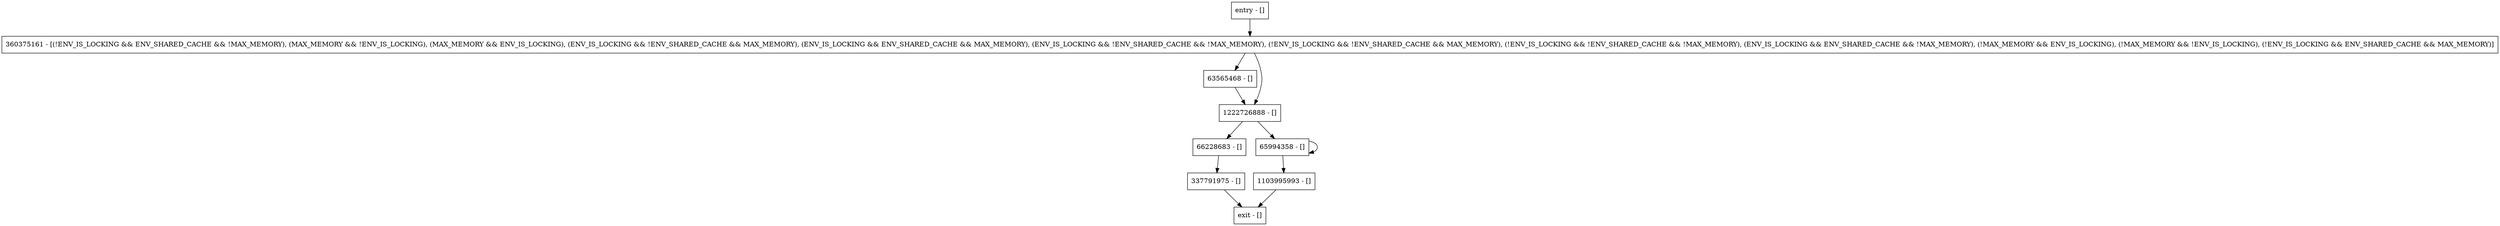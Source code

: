 digraph logMsg {
node [shape=record];
63565468 [label="63565468 - []"];
entry [label="entry - []"];
exit [label="exit - []"];
66228683 [label="66228683 - []"];
337791975 [label="337791975 - []"];
65994358 [label="65994358 - []"];
360375161 [label="360375161 - [(!ENV_IS_LOCKING && ENV_SHARED_CACHE && !MAX_MEMORY), (MAX_MEMORY && !ENV_IS_LOCKING), (MAX_MEMORY && ENV_IS_LOCKING), (ENV_IS_LOCKING && !ENV_SHARED_CACHE && MAX_MEMORY), (ENV_IS_LOCKING && ENV_SHARED_CACHE && MAX_MEMORY), (ENV_IS_LOCKING && !ENV_SHARED_CACHE && !MAX_MEMORY), (!ENV_IS_LOCKING && !ENV_SHARED_CACHE && MAX_MEMORY), (!ENV_IS_LOCKING && !ENV_SHARED_CACHE && !MAX_MEMORY), (ENV_IS_LOCKING && ENV_SHARED_CACHE && !MAX_MEMORY), (!MAX_MEMORY && ENV_IS_LOCKING), (!MAX_MEMORY && !ENV_IS_LOCKING), (!ENV_IS_LOCKING && ENV_SHARED_CACHE && MAX_MEMORY)]"];
1222726888 [label="1222726888 - []"];
1103995993 [label="1103995993 - []"];
entry;
exit;
63565468 -> 1222726888;
entry -> 360375161;
66228683 -> 337791975;
337791975 -> exit;
65994358 -> 65994358;
65994358 -> 1103995993;
360375161 -> 63565468;
360375161 -> 1222726888;
1222726888 -> 66228683;
1222726888 -> 65994358;
1103995993 -> exit;
}
